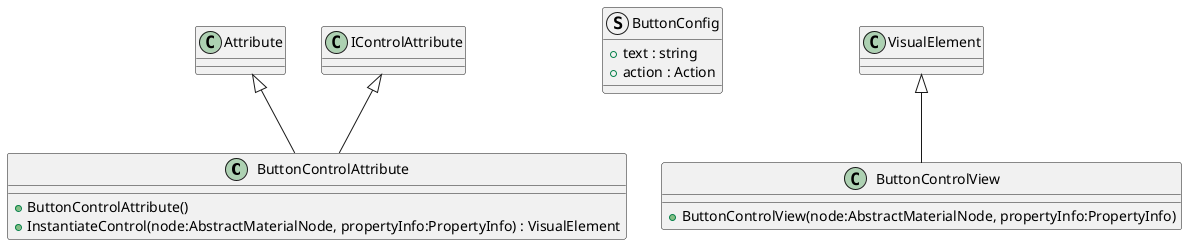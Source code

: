 @startuml
class ButtonControlAttribute {
    + ButtonControlAttribute()
    + InstantiateControl(node:AbstractMaterialNode, propertyInfo:PropertyInfo) : VisualElement
}
struct ButtonConfig {
    + text : string
    + action : Action
}
class ButtonControlView {
    + ButtonControlView(node:AbstractMaterialNode, propertyInfo:PropertyInfo)
}
Attribute <|-- ButtonControlAttribute
IControlAttribute <|-- ButtonControlAttribute
VisualElement <|-- ButtonControlView
@enduml
